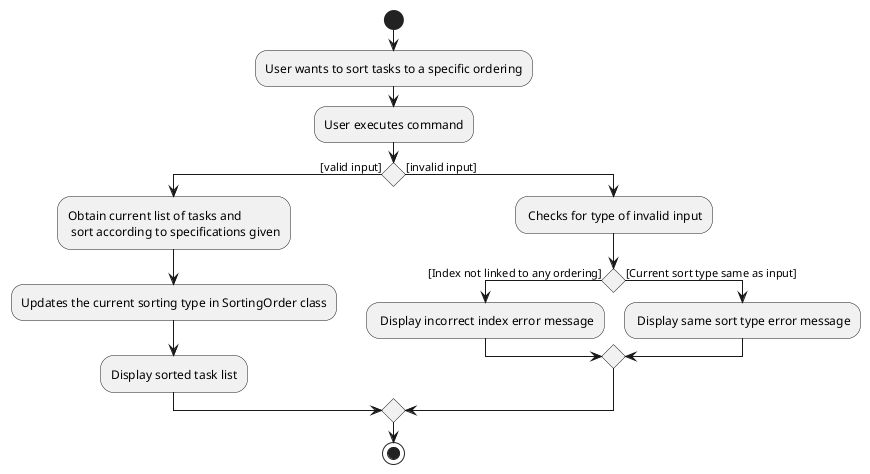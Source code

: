 @startuml
start
:User wants to sort tasks to a specific ordering;
:User executes command;

if () then ([valid input])
:Obtain current list of tasks and \n sort according to specifications given;
:Updates the current sorting type in SortingOrder class;
:Display sorted task list;
else ([invalid input])
: Checks for type of invalid input;
if () then ([Index not linked to any ordering])
: Display incorrect index error message;
else ([Current sort type same as input])
: Display same sort type error message;
endif
endif
stop
@enduml
